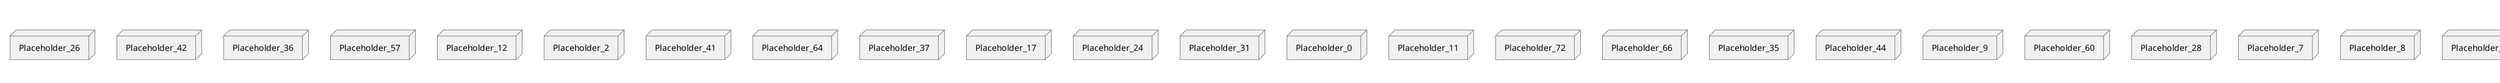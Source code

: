@startuml
skinparam fixCircleLabelOverlapping true
node Placeholder_22 {
[aName] [[kbastani-spring-cloud-event-sourcing-example.system#_qlL-MrtpEe6l7fA9BdzNhg]]
}
node Placeholder_26 {
[aName] [[kbastani-spring-cloud-event-sourcing-example.system#_qlL-MrtpEe6l7fA9BdzNhg]]
}
node Placeholder_42 {
[aName] [[kbastani-spring-cloud-event-sourcing-example.system#_qlL-MrtpEe6l7fA9BdzNhg]]
}
node Placeholder_36 {
[aName] [[kbastani-spring-cloud-event-sourcing-example.system#_qlL-MrtpEe6l7fA9BdzNhg]]
}
node Placeholder_57 {
[aName] [[kbastani-spring-cloud-event-sourcing-example.system#_qlL-MrtpEe6l7fA9BdzNhg]]
}
node Placeholder_12 {
[aName] [[kbastani-spring-cloud-event-sourcing-example.system#_qlL-MrtpEe6l7fA9BdzNhg]]
}
node Placeholder_2 {
[aName] [[kbastani-spring-cloud-event-sourcing-example.system#_qlL-MrtpEe6l7fA9BdzNhg]]
}
node Placeholder_41 {
[aName] [[kbastani-spring-cloud-event-sourcing-example.system#_qlL-MrtpEe6l7fA9BdzNhg]]
}
node Placeholder_64 {
[aName] [[kbastani-spring-cloud-event-sourcing-example.system#_qlL-MrtpEe6l7fA9BdzNhg]]
}
node Placeholder_37 {
[aName] [[kbastani-spring-cloud-event-sourcing-example.system#_qlL-MrtpEe6l7fA9BdzNhg]]
}
node Placeholder_17 {
[aName] [[kbastani-spring-cloud-event-sourcing-example.system#_qlL-MrtpEe6l7fA9BdzNhg]]
}
node Placeholder_24 {
[aName] [[kbastani-spring-cloud-event-sourcing-example.system#_qlL-MrtpEe6l7fA9BdzNhg]]
}
node Placeholder_31 {
[aName] [[kbastani-spring-cloud-event-sourcing-example.system#_qlL-MrtpEe6l7fA9BdzNhg]]
}
node Placeholder_0 {
[aName] [[kbastani-spring-cloud-event-sourcing-example.system#_qlL-MrtpEe6l7fA9BdzNhg]]
}
node Placeholder_11 {
[aName] [[kbastani-spring-cloud-event-sourcing-example.system#_qlL-MrtpEe6l7fA9BdzNhg]]
}
node Placeholder_72 {
[aName] [[kbastani-spring-cloud-event-sourcing-example.system#_qlL-MrtpEe6l7fA9BdzNhg]]
}
node Placeholder_66 {
[aName] [[kbastani-spring-cloud-event-sourcing-example.system#_qlL-MrtpEe6l7fA9BdzNhg]]
}
node Placeholder_35 {
[aName] [[kbastani-spring-cloud-event-sourcing-example.system#_qlL-MrtpEe6l7fA9BdzNhg]]
}
node Placeholder_44 {
[aName] [[kbastani-spring-cloud-event-sourcing-example.system#_qlL-MrtpEe6l7fA9BdzNhg]]
}
node Placeholder_9 {
[aName] [[kbastani-spring-cloud-event-sourcing-example.system#_qlL-MrtpEe6l7fA9BdzNhg]]
}
node Placeholder_60 {
[aName] [[kbastani-spring-cloud-event-sourcing-example.system#_qlL-MrtpEe6l7fA9BdzNhg]]
}
node Placeholder_28 {
[aName] [[kbastani-spring-cloud-event-sourcing-example.system#_qlL-MrtpEe6l7fA9BdzNhg]]
}
node Placeholder_7 {
[aName] [[kbastani-spring-cloud-event-sourcing-example.system#_qlL-MrtpEe6l7fA9BdzNhg]]
}
node Placeholder_8 {
[aName] [[kbastani-spring-cloud-event-sourcing-example.system#_qlL-MrtpEe6l7fA9BdzNhg]]
}
node Placeholder_40 {
[aName] [[kbastani-spring-cloud-event-sourcing-example.system#_qlL-MrtpEe6l7fA9BdzNhg]]
}
node Placeholder_27 {
[aName] [[kbastani-spring-cloud-event-sourcing-example.system#_qlL-MrtpEe6l7fA9BdzNhg]]
}
node Placeholder_30 {
[aName] [[kbastani-spring-cloud-event-sourcing-example.system#_qlL-MrtpEe6l7fA9BdzNhg]]
}
node Placeholder_50 {
[aName] [[kbastani-spring-cloud-event-sourcing-example.system#_qlL-MrtpEe6l7fA9BdzNhg]]
}
node Placeholder_4 {
[aName] [[kbastani-spring-cloud-event-sourcing-example.system#_qlL-MrtpEe6l7fA9BdzNhg]]
}
node Placeholder_45 {
[aName] [[kbastani-spring-cloud-event-sourcing-example.system#_qlL-MrtpEe6l7fA9BdzNhg]]
}
node Placeholder_15 {
[aName] [[kbastani-spring-cloud-event-sourcing-example.system#_qlL-MrtpEe6l7fA9BdzNhg]]
}
node Placeholder_25 {
[aName] [[kbastani-spring-cloud-event-sourcing-example.system#_qlL-MrtpEe6l7fA9BdzNhg]]
}
node Placeholder_23 {
[aName] [[kbastani-spring-cloud-event-sourcing-example.system#_qlL-MrtpEe6l7fA9BdzNhg]]
}
node Placeholder_13 {
[aName] [[kbastani-spring-cloud-event-sourcing-example.system#_qlL-MrtpEe6l7fA9BdzNhg]]
}
node Placeholder_21 {
[aName] [[kbastani-spring-cloud-event-sourcing-example.system#_qlL-MrtpEe6l7fA9BdzNhg]]
}
node Placeholder_19 {
[aName] [[kbastani-spring-cloud-event-sourcing-example.system#_qlL-MrtpEe6l7fA9BdzNhg]]
}
node Placeholder_38 {
[aName] [[kbastani-spring-cloud-event-sourcing-example.system#_qlL-MrtpEe6l7fA9BdzNhg]]
}
node Placeholder_16 {
[aName] [[kbastani-spring-cloud-event-sourcing-example.system#_qlL-MrtpEe6l7fA9BdzNhg]]
}
node Placeholder_39 {
[aName] [[kbastani-spring-cloud-event-sourcing-example.system#_qlL-MrtpEe6l7fA9BdzNhg]]
}
node Placeholder_1 {
[aName] [[kbastani-spring-cloud-event-sourcing-example.system#_qlL-MrtpEe6l7fA9BdzNhg]]
}
node Placeholder_3 {
[aName] [[kbastani-spring-cloud-event-sourcing-example.system#_qlL-MrtpEe6l7fA9BdzNhg]]
}
node Placeholder_6 {
[aName] [[kbastani-spring-cloud-event-sourcing-example.system#_qlL-MrtpEe6l7fA9BdzNhg]]
}
node Placeholder_14 {
[aName] [[kbastani-spring-cloud-event-sourcing-example.system#_qlL-MrtpEe6l7fA9BdzNhg]]
}
[aName] -(0- [aName] : demo_api_v1_OAuth2RestTemplate Provider
[aName] -(0- [aName] : demo_product_ProductRepository Provider
[aName] -(0- [aName] : demo_inventory_InventoryRepository Provider
[aName] -(0- [aName] : demo_account_AccountRepository Provider
[aName] -(0- [aName] : demo_v1_InventoryServiceV1 Provider
[aName] -(0- [aName] : demo_api_v1_UserServiceV1 Provider
[aName] -(0- [aName] : demo_api_v1_OAuth2RestTemplate Provider
[aName] -(0- [aName] : demo_user_UserRepository Provider
[aName] -(0- [aName] : demo_api_v1_AccountServiceV1 Provider
[aName] -(0- [aName] : demo_api_v1_CatalogServiceV1 Provider
[aName] -(0- [aName] : demo_order_OrderEventRepository Provider
[aName] -(0- [aName] : demo_UserRepository Provider
[aName] -(0- [aName] : demo_v1_Session Provider
[aName] -(0- [aName] : demo_UserService Provider
[aName] -(0- [aName] : demo_login_ClientDetailsService Provider
[aName] -(0- [aName] : demo_login_HttpSessionSecurityContextRepository Provider
[aName] -(0- [aName] : demo_api_v1_RestTemplate Provider
[aName] -(0- [aName] : demo_cart_CartEventRepository Provider
[aName] -(0- [aName] : demo_order_OrderRepository Provider
[aName] -(0- [aName] : user-service/ Provider
[aName] -(0- [aName] : demo_catalog_CatalogInfoRepository Provider
[aName] -(0- [aName] : demo_api_v1_OrderServiceV1 Provider
[aName] -(0- [aName] : demo_api_v1_OAuth2RestTemplate Provider
[aName] -(0- [aName] : demo_invoice_InvoiceRepository Provider
[aName] -(0- [aName] : demo_login_AuthenticationManager Provider
[aName] -(0- [aName] : demo_order_OrderRepository Provider
[aName] -(0- [aName] : user-service/ Provider
[aName] -(0- [aName] : demo_api_v1_RestTemplate Provider
[aName] -(0- [aName] : demo_api_v1_ShoppingCartServiceV1 Provider

@enduml

